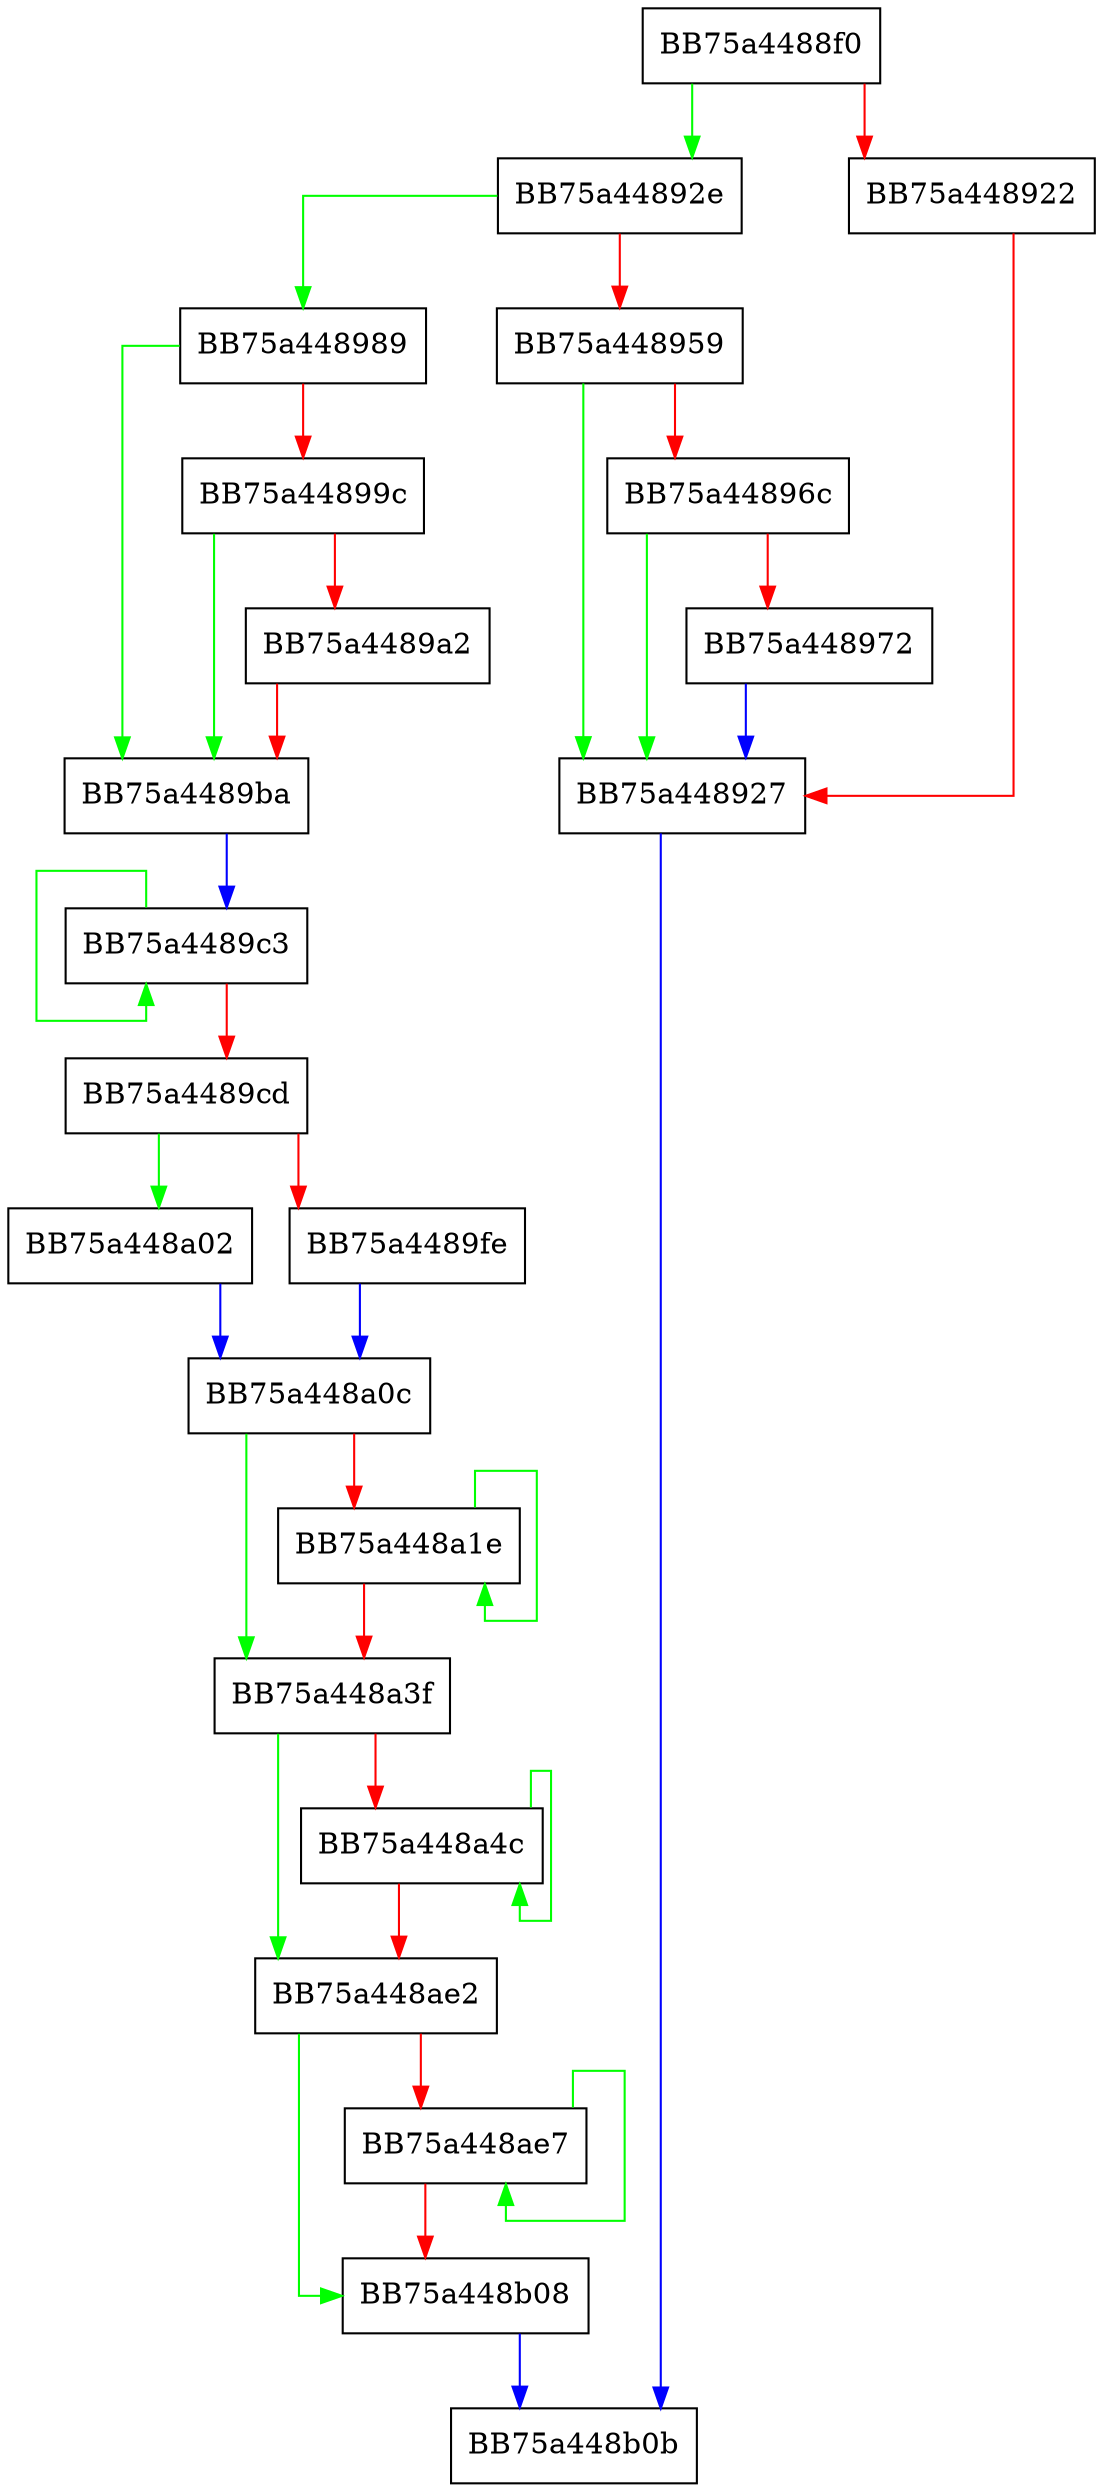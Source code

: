 digraph GetScriptIDFromFileName {
  node [shape="box"];
  graph [splines=ortho];
  BB75a4488f0 -> BB75a44892e [color="green"];
  BB75a4488f0 -> BB75a448922 [color="red"];
  BB75a448922 -> BB75a448927 [color="red"];
  BB75a448927 -> BB75a448b0b [color="blue"];
  BB75a44892e -> BB75a448989 [color="green"];
  BB75a44892e -> BB75a448959 [color="red"];
  BB75a448959 -> BB75a448927 [color="green"];
  BB75a448959 -> BB75a44896c [color="red"];
  BB75a44896c -> BB75a448927 [color="green"];
  BB75a44896c -> BB75a448972 [color="red"];
  BB75a448972 -> BB75a448927 [color="blue"];
  BB75a448989 -> BB75a4489ba [color="green"];
  BB75a448989 -> BB75a44899c [color="red"];
  BB75a44899c -> BB75a4489ba [color="green"];
  BB75a44899c -> BB75a4489a2 [color="red"];
  BB75a4489a2 -> BB75a4489ba [color="red"];
  BB75a4489ba -> BB75a4489c3 [color="blue"];
  BB75a4489c3 -> BB75a4489c3 [color="green"];
  BB75a4489c3 -> BB75a4489cd [color="red"];
  BB75a4489cd -> BB75a448a02 [color="green"];
  BB75a4489cd -> BB75a4489fe [color="red"];
  BB75a4489fe -> BB75a448a0c [color="blue"];
  BB75a448a02 -> BB75a448a0c [color="blue"];
  BB75a448a0c -> BB75a448a3f [color="green"];
  BB75a448a0c -> BB75a448a1e [color="red"];
  BB75a448a1e -> BB75a448a1e [color="green"];
  BB75a448a1e -> BB75a448a3f [color="red"];
  BB75a448a3f -> BB75a448ae2 [color="green"];
  BB75a448a3f -> BB75a448a4c [color="red"];
  BB75a448a4c -> BB75a448a4c [color="green"];
  BB75a448a4c -> BB75a448ae2 [color="red"];
  BB75a448ae2 -> BB75a448b08 [color="green"];
  BB75a448ae2 -> BB75a448ae7 [color="red"];
  BB75a448ae7 -> BB75a448ae7 [color="green"];
  BB75a448ae7 -> BB75a448b08 [color="red"];
  BB75a448b08 -> BB75a448b0b [color="blue"];
}